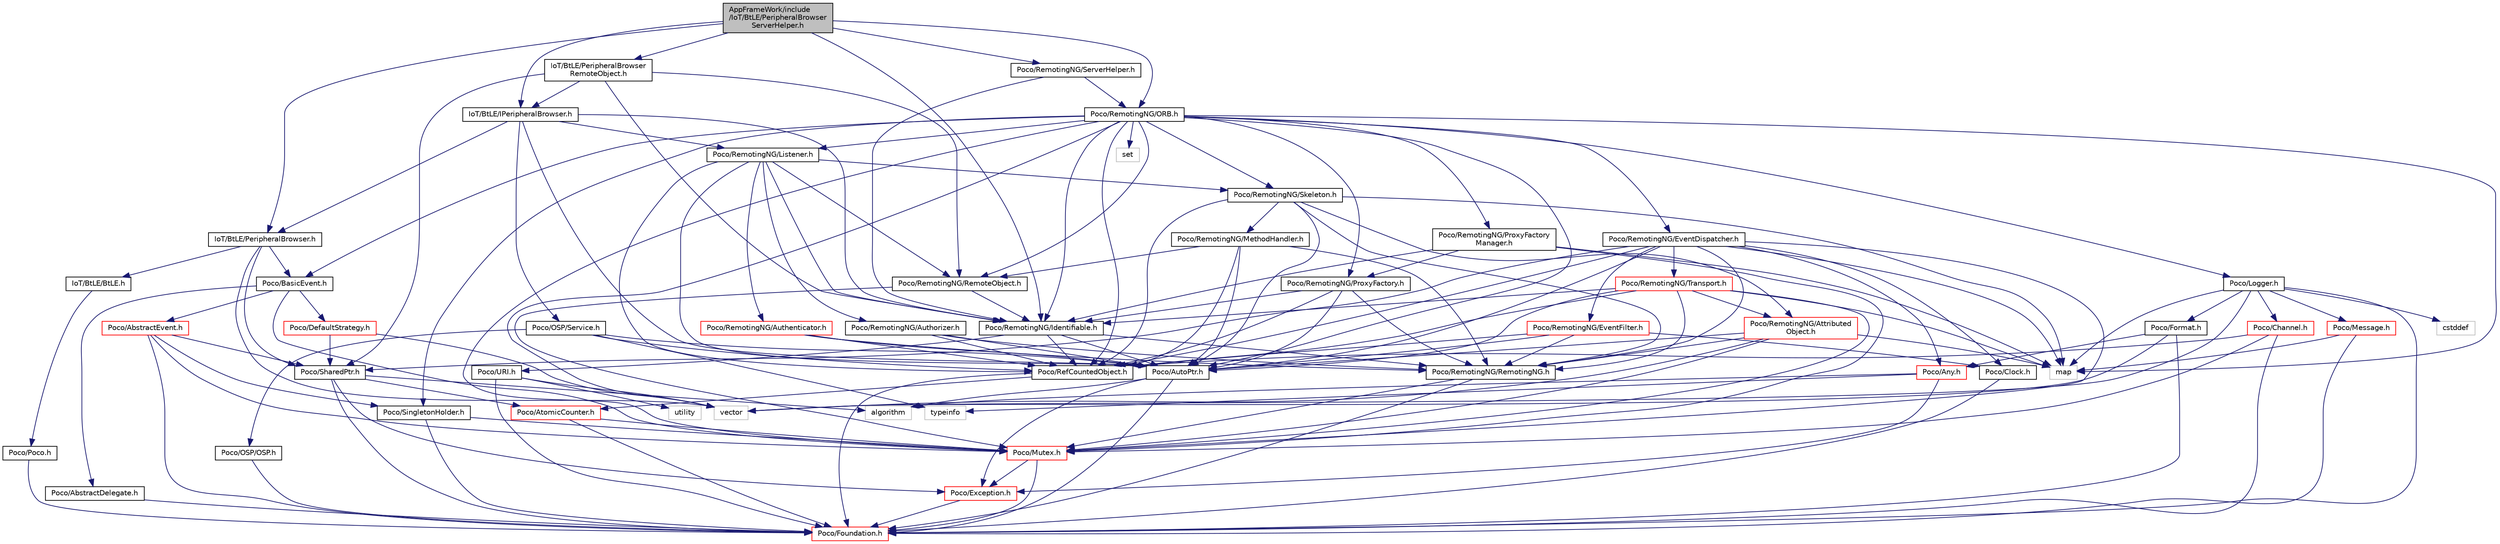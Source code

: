 digraph "AppFrameWork/include/IoT/BtLE/PeripheralBrowserServerHelper.h"
{
 // LATEX_PDF_SIZE
  edge [fontname="Helvetica",fontsize="10",labelfontname="Helvetica",labelfontsize="10"];
  node [fontname="Helvetica",fontsize="10",shape=record];
  Node1 [label="AppFrameWork/include\l/IoT/BtLE/PeripheralBrowser\lServerHelper.h",height=0.2,width=0.4,color="black", fillcolor="grey75", style="filled", fontcolor="black",tooltip=" "];
  Node1 -> Node2 [color="midnightblue",fontsize="10",style="solid"];
  Node2 [label="IoT/BtLE/IPeripheralBrowser.h",height=0.2,width=0.4,color="black", fillcolor="white", style="filled",URL="$IPeripheralBrowser_8h.html",tooltip=" "];
  Node2 -> Node3 [color="midnightblue",fontsize="10",style="solid"];
  Node3 [label="IoT/BtLE/PeripheralBrowser.h",height=0.2,width=0.4,color="black", fillcolor="white", style="filled",URL="$PeripheralBrowser_8h.html",tooltip=" "];
  Node3 -> Node4 [color="midnightblue",fontsize="10",style="solid"];
  Node4 [label="IoT/BtLE/BtLE.h",height=0.2,width=0.4,color="black", fillcolor="white", style="filled",URL="$BtLE_8h.html",tooltip=" "];
  Node4 -> Node5 [color="midnightblue",fontsize="10",style="solid"];
  Node5 [label="Poco/Poco.h",height=0.2,width=0.4,color="black", fillcolor="white", style="filled",URL="$Poco_8h.html",tooltip=" "];
  Node5 -> Node6 [color="midnightblue",fontsize="10",style="solid"];
  Node6 [label="Poco/Foundation.h",height=0.2,width=0.4,color="red", fillcolor="white", style="filled",URL="$Foundation_8h.html",tooltip=" "];
  Node3 -> Node15 [color="midnightblue",fontsize="10",style="solid"];
  Node15 [label="Poco/BasicEvent.h",height=0.2,width=0.4,color="black", fillcolor="white", style="filled",URL="$BasicEvent_8h.html",tooltip=" "];
  Node15 -> Node16 [color="midnightblue",fontsize="10",style="solid"];
  Node16 [label="Poco/AbstractEvent.h",height=0.2,width=0.4,color="red", fillcolor="white", style="filled",URL="$AbstractEvent_8h.html",tooltip=" "];
  Node16 -> Node6 [color="midnightblue",fontsize="10",style="solid"];
  Node16 -> Node17 [color="midnightblue",fontsize="10",style="solid"];
  Node17 [label="Poco/SingletonHolder.h",height=0.2,width=0.4,color="black", fillcolor="white", style="filled",URL="$SingletonHolder_8h.html",tooltip=" "];
  Node17 -> Node6 [color="midnightblue",fontsize="10",style="solid"];
  Node17 -> Node18 [color="midnightblue",fontsize="10",style="solid"];
  Node18 [label="Poco/Mutex.h",height=0.2,width=0.4,color="red", fillcolor="white", style="filled",URL="$Mutex_8h.html",tooltip=" "];
  Node18 -> Node6 [color="midnightblue",fontsize="10",style="solid"];
  Node18 -> Node19 [color="midnightblue",fontsize="10",style="solid"];
  Node19 [label="Poco/Exception.h",height=0.2,width=0.4,color="red", fillcolor="white", style="filled",URL="$Exception_8h.html",tooltip=" "];
  Node19 -> Node6 [color="midnightblue",fontsize="10",style="solid"];
  Node16 -> Node25 [color="midnightblue",fontsize="10",style="solid"];
  Node25 [label="Poco/SharedPtr.h",height=0.2,width=0.4,color="black", fillcolor="white", style="filled",URL="$SharedPtr_8h.html",tooltip=" "];
  Node25 -> Node6 [color="midnightblue",fontsize="10",style="solid"];
  Node25 -> Node19 [color="midnightblue",fontsize="10",style="solid"];
  Node25 -> Node26 [color="midnightblue",fontsize="10",style="solid"];
  Node26 [label="Poco/AtomicCounter.h",height=0.2,width=0.4,color="red", fillcolor="white", style="filled",URL="$AtomicCounter_8h.html",tooltip=" "];
  Node26 -> Node6 [color="midnightblue",fontsize="10",style="solid"];
  Node26 -> Node18 [color="midnightblue",fontsize="10",style="solid"];
  Node25 -> Node29 [color="midnightblue",fontsize="10",style="solid"];
  Node29 [label="algorithm",height=0.2,width=0.4,color="grey75", fillcolor="white", style="filled",tooltip=" "];
  Node16 -> Node18 [color="midnightblue",fontsize="10",style="solid"];
  Node15 -> Node63 [color="midnightblue",fontsize="10",style="solid"];
  Node63 [label="Poco/DefaultStrategy.h",height=0.2,width=0.4,color="red", fillcolor="white", style="filled",URL="$DefaultStrategy_8h.html",tooltip=" "];
  Node63 -> Node25 [color="midnightblue",fontsize="10",style="solid"];
  Node63 -> Node61 [color="midnightblue",fontsize="10",style="solid"];
  Node61 [label="vector",height=0.2,width=0.4,color="grey75", fillcolor="white", style="filled",tooltip=" "];
  Node15 -> Node65 [color="midnightblue",fontsize="10",style="solid"];
  Node65 [label="Poco/AbstractDelegate.h",height=0.2,width=0.4,color="black", fillcolor="white", style="filled",URL="$AbstractDelegate_8h.html",tooltip=" "];
  Node65 -> Node6 [color="midnightblue",fontsize="10",style="solid"];
  Node15 -> Node18 [color="midnightblue",fontsize="10",style="solid"];
  Node3 -> Node25 [color="midnightblue",fontsize="10",style="solid"];
  Node3 -> Node61 [color="midnightblue",fontsize="10",style="solid"];
  Node2 -> Node38 [color="midnightblue",fontsize="10",style="solid"];
  Node38 [label="Poco/AutoPtr.h",height=0.2,width=0.4,color="black", fillcolor="white", style="filled",URL="$AutoPtr_8h.html",tooltip=" "];
  Node38 -> Node6 [color="midnightblue",fontsize="10",style="solid"];
  Node38 -> Node19 [color="midnightblue",fontsize="10",style="solid"];
  Node38 -> Node29 [color="midnightblue",fontsize="10",style="solid"];
  Node2 -> Node66 [color="midnightblue",fontsize="10",style="solid"];
  Node66 [label="Poco/OSP/Service.h",height=0.2,width=0.4,color="black", fillcolor="white", style="filled",URL="$Service_8h.html",tooltip=" "];
  Node66 -> Node67 [color="midnightblue",fontsize="10",style="solid"];
  Node67 [label="Poco/OSP/OSP.h",height=0.2,width=0.4,color="black", fillcolor="white", style="filled",URL="$OSP_8h.html",tooltip=" "];
  Node67 -> Node6 [color="midnightblue",fontsize="10",style="solid"];
  Node66 -> Node34 [color="midnightblue",fontsize="10",style="solid"];
  Node34 [label="Poco/RefCountedObject.h",height=0.2,width=0.4,color="black", fillcolor="white", style="filled",URL="$RefCountedObject_8h.html",tooltip=" "];
  Node34 -> Node6 [color="midnightblue",fontsize="10",style="solid"];
  Node34 -> Node26 [color="midnightblue",fontsize="10",style="solid"];
  Node66 -> Node38 [color="midnightblue",fontsize="10",style="solid"];
  Node66 -> Node59 [color="midnightblue",fontsize="10",style="solid"];
  Node59 [label="typeinfo",height=0.2,width=0.4,color="grey75", fillcolor="white", style="filled",tooltip=" "];
  Node2 -> Node68 [color="midnightblue",fontsize="10",style="solid"];
  Node68 [label="Poco/RemotingNG/Identifiable.h",height=0.2,width=0.4,color="black", fillcolor="white", style="filled",URL="$Identifiable_8h.html",tooltip=" "];
  Node68 -> Node69 [color="midnightblue",fontsize="10",style="solid"];
  Node69 [label="Poco/RemotingNG/RemotingNG.h",height=0.2,width=0.4,color="black", fillcolor="white", style="filled",URL="$RemotingNG_8h.html",tooltip=" "];
  Node69 -> Node6 [color="midnightblue",fontsize="10",style="solid"];
  Node69 -> Node18 [color="midnightblue",fontsize="10",style="solid"];
  Node68 -> Node34 [color="midnightblue",fontsize="10",style="solid"];
  Node68 -> Node38 [color="midnightblue",fontsize="10",style="solid"];
  Node68 -> Node70 [color="midnightblue",fontsize="10",style="solid"];
  Node70 [label="Poco/URI.h",height=0.2,width=0.4,color="black", fillcolor="white", style="filled",URL="$URI_8h.html",tooltip=" "];
  Node70 -> Node6 [color="midnightblue",fontsize="10",style="solid"];
  Node70 -> Node61 [color="midnightblue",fontsize="10",style="solid"];
  Node70 -> Node71 [color="midnightblue",fontsize="10",style="solid"];
  Node71 [label="utility",height=0.2,width=0.4,color="grey75", fillcolor="white", style="filled",tooltip=" "];
  Node2 -> Node72 [color="midnightblue",fontsize="10",style="solid"];
  Node72 [label="Poco/RemotingNG/Listener.h",height=0.2,width=0.4,color="black", fillcolor="white", style="filled",URL="$Listener_8h.html",tooltip=" "];
  Node72 -> Node68 [color="midnightblue",fontsize="10",style="solid"];
  Node72 -> Node73 [color="midnightblue",fontsize="10",style="solid"];
  Node73 [label="Poco/RemotingNG/RemoteObject.h",height=0.2,width=0.4,color="black", fillcolor="white", style="filled",URL="$RemoteObject_8h.html",tooltip=" "];
  Node73 -> Node68 [color="midnightblue",fontsize="10",style="solid"];
  Node73 -> Node18 [color="midnightblue",fontsize="10",style="solid"];
  Node72 -> Node74 [color="midnightblue",fontsize="10",style="solid"];
  Node74 [label="Poco/RemotingNG/Skeleton.h",height=0.2,width=0.4,color="black", fillcolor="white", style="filled",URL="$Skeleton_8h.html",tooltip=" "];
  Node74 -> Node69 [color="midnightblue",fontsize="10",style="solid"];
  Node74 -> Node75 [color="midnightblue",fontsize="10",style="solid"];
  Node75 [label="Poco/RemotingNG/Attributed\lObject.h",height=0.2,width=0.4,color="red", fillcolor="white", style="filled",URL="$AttributedObject_8h.html",tooltip=" "];
  Node75 -> Node69 [color="midnightblue",fontsize="10",style="solid"];
  Node75 -> Node38 [color="midnightblue",fontsize="10",style="solid"];
  Node75 -> Node18 [color="midnightblue",fontsize="10",style="solid"];
  Node75 -> Node61 [color="midnightblue",fontsize="10",style="solid"];
  Node75 -> Node55 [color="midnightblue",fontsize="10",style="solid"];
  Node55 [label="map",height=0.2,width=0.4,color="grey75", fillcolor="white", style="filled",tooltip=" "];
  Node74 -> Node76 [color="midnightblue",fontsize="10",style="solid"];
  Node76 [label="Poco/RemotingNG/MethodHandler.h",height=0.2,width=0.4,color="black", fillcolor="white", style="filled",URL="$MethodHandler_8h.html",tooltip=" "];
  Node76 -> Node69 [color="midnightblue",fontsize="10",style="solid"];
  Node76 -> Node73 [color="midnightblue",fontsize="10",style="solid"];
  Node76 -> Node34 [color="midnightblue",fontsize="10",style="solid"];
  Node76 -> Node38 [color="midnightblue",fontsize="10",style="solid"];
  Node74 -> Node34 [color="midnightblue",fontsize="10",style="solid"];
  Node74 -> Node38 [color="midnightblue",fontsize="10",style="solid"];
  Node74 -> Node55 [color="midnightblue",fontsize="10",style="solid"];
  Node72 -> Node77 [color="midnightblue",fontsize="10",style="solid"];
  Node77 [label="Poco/RemotingNG/Authenticator.h",height=0.2,width=0.4,color="red", fillcolor="white", style="filled",URL="$Authenticator_8h.html",tooltip=" "];
  Node77 -> Node69 [color="midnightblue",fontsize="10",style="solid"];
  Node77 -> Node34 [color="midnightblue",fontsize="10",style="solid"];
  Node77 -> Node38 [color="midnightblue",fontsize="10",style="solid"];
  Node72 -> Node79 [color="midnightblue",fontsize="10",style="solid"];
  Node79 [label="Poco/RemotingNG/Authorizer.h",height=0.2,width=0.4,color="black", fillcolor="white", style="filled",URL="$Authorizer_8h.html",tooltip=" "];
  Node79 -> Node69 [color="midnightblue",fontsize="10",style="solid"];
  Node79 -> Node34 [color="midnightblue",fontsize="10",style="solid"];
  Node79 -> Node38 [color="midnightblue",fontsize="10",style="solid"];
  Node72 -> Node34 [color="midnightblue",fontsize="10",style="solid"];
  Node72 -> Node38 [color="midnightblue",fontsize="10",style="solid"];
  Node1 -> Node3 [color="midnightblue",fontsize="10",style="solid"];
  Node1 -> Node80 [color="midnightblue",fontsize="10",style="solid"];
  Node80 [label="IoT/BtLE/PeripheralBrowser\lRemoteObject.h",height=0.2,width=0.4,color="black", fillcolor="white", style="filled",URL="$PeripheralBrowserRemoteObject_8h.html",tooltip=" "];
  Node80 -> Node2 [color="midnightblue",fontsize="10",style="solid"];
  Node80 -> Node68 [color="midnightblue",fontsize="10",style="solid"];
  Node80 -> Node73 [color="midnightblue",fontsize="10",style="solid"];
  Node80 -> Node25 [color="midnightblue",fontsize="10",style="solid"];
  Node1 -> Node68 [color="midnightblue",fontsize="10",style="solid"];
  Node1 -> Node81 [color="midnightblue",fontsize="10",style="solid"];
  Node81 [label="Poco/RemotingNG/ORB.h",height=0.2,width=0.4,color="black", fillcolor="white", style="filled",URL="$ORB_8h.html",tooltip=" "];
  Node81 -> Node68 [color="midnightblue",fontsize="10",style="solid"];
  Node81 -> Node74 [color="midnightblue",fontsize="10",style="solid"];
  Node81 -> Node73 [color="midnightblue",fontsize="10",style="solid"];
  Node81 -> Node82 [color="midnightblue",fontsize="10",style="solid"];
  Node82 [label="Poco/RemotingNG/EventDispatcher.h",height=0.2,width=0.4,color="black", fillcolor="white", style="filled",URL="$RemotingNG_2EventDispatcher_8h.html",tooltip=" "];
  Node82 -> Node69 [color="midnightblue",fontsize="10",style="solid"];
  Node82 -> Node83 [color="midnightblue",fontsize="10",style="solid"];
  Node83 [label="Poco/RemotingNG/Transport.h",height=0.2,width=0.4,color="red", fillcolor="white", style="filled",URL="$Transport_8h.html",tooltip=" "];
  Node83 -> Node69 [color="midnightblue",fontsize="10",style="solid"];
  Node83 -> Node75 [color="midnightblue",fontsize="10",style="solid"];
  Node83 -> Node68 [color="midnightblue",fontsize="10",style="solid"];
  Node83 -> Node34 [color="midnightblue",fontsize="10",style="solid"];
  Node83 -> Node38 [color="midnightblue",fontsize="10",style="solid"];
  Node83 -> Node18 [color="midnightblue",fontsize="10",style="solid"];
  Node83 -> Node55 [color="midnightblue",fontsize="10",style="solid"];
  Node82 -> Node86 [color="midnightblue",fontsize="10",style="solid"];
  Node86 [label="Poco/RemotingNG/EventFilter.h",height=0.2,width=0.4,color="red", fillcolor="white", style="filled",URL="$EventFilter_8h.html",tooltip=" "];
  Node86 -> Node69 [color="midnightblue",fontsize="10",style="solid"];
  Node86 -> Node34 [color="midnightblue",fontsize="10",style="solid"];
  Node86 -> Node38 [color="midnightblue",fontsize="10",style="solid"];
  Node86 -> Node50 [color="midnightblue",fontsize="10",style="solid"];
  Node50 [label="Poco/Clock.h",height=0.2,width=0.4,color="black", fillcolor="white", style="filled",URL="$Clock_8h.html",tooltip=" "];
  Node50 -> Node6 [color="midnightblue",fontsize="10",style="solid"];
  Node82 -> Node50 [color="midnightblue",fontsize="10",style="solid"];
  Node82 -> Node25 [color="midnightblue",fontsize="10",style="solid"];
  Node82 -> Node38 [color="midnightblue",fontsize="10",style="solid"];
  Node82 -> Node34 [color="midnightblue",fontsize="10",style="solid"];
  Node82 -> Node18 [color="midnightblue",fontsize="10",style="solid"];
  Node82 -> Node57 [color="midnightblue",fontsize="10",style="solid"];
  Node57 [label="Poco/Any.h",height=0.2,width=0.4,color="red", fillcolor="white", style="filled",URL="$Any_8h.html",tooltip=" "];
  Node57 -> Node19 [color="midnightblue",fontsize="10",style="solid"];
  Node57 -> Node29 [color="midnightblue",fontsize="10",style="solid"];
  Node57 -> Node59 [color="midnightblue",fontsize="10",style="solid"];
  Node82 -> Node55 [color="midnightblue",fontsize="10",style="solid"];
  Node81 -> Node89 [color="midnightblue",fontsize="10",style="solid"];
  Node89 [label="Poco/RemotingNG/ProxyFactory\lManager.h",height=0.2,width=0.4,color="black", fillcolor="white", style="filled",URL="$ProxyFactoryManager_8h.html",tooltip=" "];
  Node89 -> Node68 [color="midnightblue",fontsize="10",style="solid"];
  Node89 -> Node90 [color="midnightblue",fontsize="10",style="solid"];
  Node90 [label="Poco/RemotingNG/ProxyFactory.h",height=0.2,width=0.4,color="black", fillcolor="white", style="filled",URL="$ProxyFactory_8h.html",tooltip=" "];
  Node90 -> Node69 [color="midnightblue",fontsize="10",style="solid"];
  Node90 -> Node68 [color="midnightblue",fontsize="10",style="solid"];
  Node90 -> Node34 [color="midnightblue",fontsize="10",style="solid"];
  Node90 -> Node38 [color="midnightblue",fontsize="10",style="solid"];
  Node89 -> Node18 [color="midnightblue",fontsize="10",style="solid"];
  Node89 -> Node55 [color="midnightblue",fontsize="10",style="solid"];
  Node81 -> Node90 [color="midnightblue",fontsize="10",style="solid"];
  Node81 -> Node72 [color="midnightblue",fontsize="10",style="solid"];
  Node81 -> Node34 [color="midnightblue",fontsize="10",style="solid"];
  Node81 -> Node15 [color="midnightblue",fontsize="10",style="solid"];
  Node81 -> Node38 [color="midnightblue",fontsize="10",style="solid"];
  Node81 -> Node46 [color="midnightblue",fontsize="10",style="solid"];
  Node46 [label="Poco/Logger.h",height=0.2,width=0.4,color="black", fillcolor="white", style="filled",URL="$Logger_8h.html",tooltip=" "];
  Node46 -> Node6 [color="midnightblue",fontsize="10",style="solid"];
  Node46 -> Node47 [color="midnightblue",fontsize="10",style="solid"];
  Node47 [label="Poco/Channel.h",height=0.2,width=0.4,color="red", fillcolor="white", style="filled",URL="$Channel_8h.html",tooltip=" "];
  Node47 -> Node6 [color="midnightblue",fontsize="10",style="solid"];
  Node47 -> Node18 [color="midnightblue",fontsize="10",style="solid"];
  Node47 -> Node34 [color="midnightblue",fontsize="10",style="solid"];
  Node46 -> Node52 [color="midnightblue",fontsize="10",style="solid"];
  Node52 [label="Poco/Message.h",height=0.2,width=0.4,color="red", fillcolor="white", style="filled",URL="$Message_8h.html",tooltip=" "];
  Node52 -> Node6 [color="midnightblue",fontsize="10",style="solid"];
  Node52 -> Node55 [color="midnightblue",fontsize="10",style="solid"];
  Node46 -> Node56 [color="midnightblue",fontsize="10",style="solid"];
  Node56 [label="Poco/Format.h",height=0.2,width=0.4,color="black", fillcolor="white", style="filled",URL="$Format_8h.html",tooltip=" "];
  Node56 -> Node6 [color="midnightblue",fontsize="10",style="solid"];
  Node56 -> Node57 [color="midnightblue",fontsize="10",style="solid"];
  Node56 -> Node61 [color="midnightblue",fontsize="10",style="solid"];
  Node46 -> Node55 [color="midnightblue",fontsize="10",style="solid"];
  Node46 -> Node61 [color="midnightblue",fontsize="10",style="solid"];
  Node46 -> Node10 [color="midnightblue",fontsize="10",style="solid"];
  Node10 [label="cstddef",height=0.2,width=0.4,color="grey75", fillcolor="white", style="filled",tooltip=" "];
  Node81 -> Node18 [color="midnightblue",fontsize="10",style="solid"];
  Node81 -> Node17 [color="midnightblue",fontsize="10",style="solid"];
  Node81 -> Node55 [color="midnightblue",fontsize="10",style="solid"];
  Node81 -> Node91 [color="midnightblue",fontsize="10",style="solid"];
  Node91 [label="set",height=0.2,width=0.4,color="grey75", fillcolor="white", style="filled",tooltip=" "];
  Node81 -> Node61 [color="midnightblue",fontsize="10",style="solid"];
  Node1 -> Node92 [color="midnightblue",fontsize="10",style="solid"];
  Node92 [label="Poco/RemotingNG/ServerHelper.h",height=0.2,width=0.4,color="black", fillcolor="white", style="filled",URL="$ServerHelper_8h.html",tooltip=" "];
  Node92 -> Node68 [color="midnightblue",fontsize="10",style="solid"];
  Node92 -> Node81 [color="midnightblue",fontsize="10",style="solid"];
}
